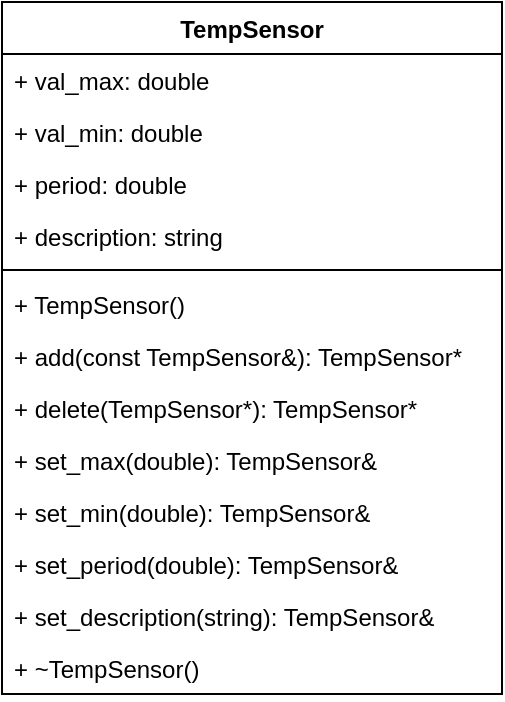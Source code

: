 <mxfile version="24.3.1" type="device">
  <diagram name="Pagina-1" id="YIR2xTdQBoFh74o1Zvxm">
    <mxGraphModel dx="954" dy="519" grid="1" gridSize="10" guides="1" tooltips="1" connect="1" arrows="1" fold="1" page="1" pageScale="1" pageWidth="827" pageHeight="1169" math="0" shadow="0">
      <root>
        <mxCell id="0" />
        <mxCell id="1" parent="0" />
        <mxCell id="Ec0DDS50hEWKpBI83EFA-10" value="TempSensor" style="swimlane;fontStyle=1;align=center;verticalAlign=top;childLayout=stackLayout;horizontal=1;startSize=26;horizontalStack=0;resizeParent=1;resizeParentMax=0;resizeLast=0;collapsible=1;marginBottom=0;whiteSpace=wrap;html=1;" vertex="1" parent="1">
          <mxGeometry x="160" y="40" width="250" height="346" as="geometry" />
        </mxCell>
        <mxCell id="Ec0DDS50hEWKpBI83EFA-27" value="+ val_max: double" style="text;strokeColor=none;fillColor=none;align=left;verticalAlign=top;spacingLeft=4;spacingRight=4;overflow=hidden;rotatable=0;points=[[0,0.5],[1,0.5]];portConstraint=eastwest;whiteSpace=wrap;html=1;" vertex="1" parent="Ec0DDS50hEWKpBI83EFA-10">
          <mxGeometry y="26" width="250" height="26" as="geometry" />
        </mxCell>
        <mxCell id="Ec0DDS50hEWKpBI83EFA-28" value="+ val_min: double" style="text;strokeColor=none;fillColor=none;align=left;verticalAlign=top;spacingLeft=4;spacingRight=4;overflow=hidden;rotatable=0;points=[[0,0.5],[1,0.5]];portConstraint=eastwest;whiteSpace=wrap;html=1;" vertex="1" parent="Ec0DDS50hEWKpBI83EFA-10">
          <mxGeometry y="52" width="250" height="26" as="geometry" />
        </mxCell>
        <mxCell id="Ec0DDS50hEWKpBI83EFA-29" value="+ period: double" style="text;strokeColor=none;fillColor=none;align=left;verticalAlign=top;spacingLeft=4;spacingRight=4;overflow=hidden;rotatable=0;points=[[0,0.5],[1,0.5]];portConstraint=eastwest;whiteSpace=wrap;html=1;" vertex="1" parent="Ec0DDS50hEWKpBI83EFA-10">
          <mxGeometry y="78" width="250" height="26" as="geometry" />
        </mxCell>
        <mxCell id="Ec0DDS50hEWKpBI83EFA-11" value="&lt;div&gt;+ description: string&lt;br&gt;&lt;/div&gt;&lt;div&gt;&lt;br&gt;&lt;/div&gt;" style="text;strokeColor=none;fillColor=none;align=left;verticalAlign=top;spacingLeft=4;spacingRight=4;overflow=hidden;rotatable=0;points=[[0,0.5],[1,0.5]];portConstraint=eastwest;whiteSpace=wrap;html=1;" vertex="1" parent="Ec0DDS50hEWKpBI83EFA-10">
          <mxGeometry y="104" width="250" height="26" as="geometry" />
        </mxCell>
        <mxCell id="Ec0DDS50hEWKpBI83EFA-12" value="" style="line;strokeWidth=1;fillColor=none;align=left;verticalAlign=middle;spacingTop=-1;spacingLeft=3;spacingRight=3;rotatable=0;labelPosition=right;points=[];portConstraint=eastwest;strokeColor=inherit;" vertex="1" parent="Ec0DDS50hEWKpBI83EFA-10">
          <mxGeometry y="130" width="250" height="8" as="geometry" />
        </mxCell>
        <mxCell id="Ec0DDS50hEWKpBI83EFA-13" value="&lt;div&gt;+ TempSensor()&lt;/div&gt;&lt;div&gt;&lt;br&gt;&lt;/div&gt;" style="text;strokeColor=none;fillColor=none;align=left;verticalAlign=top;spacingLeft=4;spacingRight=4;overflow=hidden;rotatable=0;points=[[0,0.5],[1,0.5]];portConstraint=eastwest;whiteSpace=wrap;html=1;" vertex="1" parent="Ec0DDS50hEWKpBI83EFA-10">
          <mxGeometry y="138" width="250" height="26" as="geometry" />
        </mxCell>
        <mxCell id="Ec0DDS50hEWKpBI83EFA-14" value="&lt;div&gt;+ add(const TempSensor&amp;amp;): TempSensor*&lt;br&gt;&lt;/div&gt;&lt;div&gt;&lt;br&gt;&lt;/div&gt;" style="text;strokeColor=none;fillColor=none;align=left;verticalAlign=top;spacingLeft=4;spacingRight=4;overflow=hidden;rotatable=0;points=[[0,0.5],[1,0.5]];portConstraint=eastwest;whiteSpace=wrap;html=1;" vertex="1" parent="Ec0DDS50hEWKpBI83EFA-10">
          <mxGeometry y="164" width="250" height="26" as="geometry" />
        </mxCell>
        <mxCell id="Ec0DDS50hEWKpBI83EFA-15" value="&lt;div&gt;+ delete(TempSensor*): TempSensor*&lt;br&gt;&lt;/div&gt;&lt;div&gt;&lt;br&gt;&lt;/div&gt;" style="text;strokeColor=none;fillColor=none;align=left;verticalAlign=top;spacingLeft=4;spacingRight=4;overflow=hidden;rotatable=0;points=[[0,0.5],[1,0.5]];portConstraint=eastwest;whiteSpace=wrap;html=1;" vertex="1" parent="Ec0DDS50hEWKpBI83EFA-10">
          <mxGeometry y="190" width="250" height="26" as="geometry" />
        </mxCell>
        <mxCell id="Ec0DDS50hEWKpBI83EFA-16" value="&lt;div&gt;+ set_max(double): TempSensor&amp;amp;&lt;/div&gt;&lt;div&gt;&lt;br&gt;&lt;/div&gt;" style="text;strokeColor=none;fillColor=none;align=left;verticalAlign=top;spacingLeft=4;spacingRight=4;overflow=hidden;rotatable=0;points=[[0,0.5],[1,0.5]];portConstraint=eastwest;whiteSpace=wrap;html=1;" vertex="1" parent="Ec0DDS50hEWKpBI83EFA-10">
          <mxGeometry y="216" width="250" height="26" as="geometry" />
        </mxCell>
        <mxCell id="Ec0DDS50hEWKpBI83EFA-17" value="&lt;div&gt;+ set_min(double): TempSensor&amp;amp;&lt;/div&gt;&lt;div&gt;&lt;br&gt;&lt;/div&gt;" style="text;strokeColor=none;fillColor=none;align=left;verticalAlign=top;spacingLeft=4;spacingRight=4;overflow=hidden;rotatable=0;points=[[0,0.5],[1,0.5]];portConstraint=eastwest;whiteSpace=wrap;html=1;" vertex="1" parent="Ec0DDS50hEWKpBI83EFA-10">
          <mxGeometry y="242" width="250" height="26" as="geometry" />
        </mxCell>
        <mxCell id="Ec0DDS50hEWKpBI83EFA-18" value="&lt;div&gt;+ set_period(double): TempSensor&amp;amp;&lt;br&gt;&lt;/div&gt;&lt;div&gt;&lt;br&gt;&lt;/div&gt;" style="text;strokeColor=none;fillColor=none;align=left;verticalAlign=top;spacingLeft=4;spacingRight=4;overflow=hidden;rotatable=0;points=[[0,0.5],[1,0.5]];portConstraint=eastwest;whiteSpace=wrap;html=1;" vertex="1" parent="Ec0DDS50hEWKpBI83EFA-10">
          <mxGeometry y="268" width="250" height="26" as="geometry" />
        </mxCell>
        <mxCell id="Ec0DDS50hEWKpBI83EFA-19" value="&lt;div&gt;+ set_description(string): TempSensor&amp;amp;&lt;br&gt;&lt;/div&gt;&lt;div&gt;&lt;br&gt;&lt;/div&gt;" style="text;strokeColor=none;fillColor=none;align=left;verticalAlign=top;spacingLeft=4;spacingRight=4;overflow=hidden;rotatable=0;points=[[0,0.5],[1,0.5]];portConstraint=eastwest;whiteSpace=wrap;html=1;" vertex="1" parent="Ec0DDS50hEWKpBI83EFA-10">
          <mxGeometry y="294" width="250" height="26" as="geometry" />
        </mxCell>
        <mxCell id="Ec0DDS50hEWKpBI83EFA-20" value="&lt;div&gt;+ ~TempSensor()&lt;/div&gt;&lt;div&gt;&lt;br&gt;&lt;/div&gt;" style="text;strokeColor=none;fillColor=none;align=left;verticalAlign=top;spacingLeft=4;spacingRight=4;overflow=hidden;rotatable=0;points=[[0,0.5],[1,0.5]];portConstraint=eastwest;whiteSpace=wrap;html=1;" vertex="1" parent="Ec0DDS50hEWKpBI83EFA-10">
          <mxGeometry y="320" width="250" height="26" as="geometry" />
        </mxCell>
      </root>
    </mxGraphModel>
  </diagram>
</mxfile>
